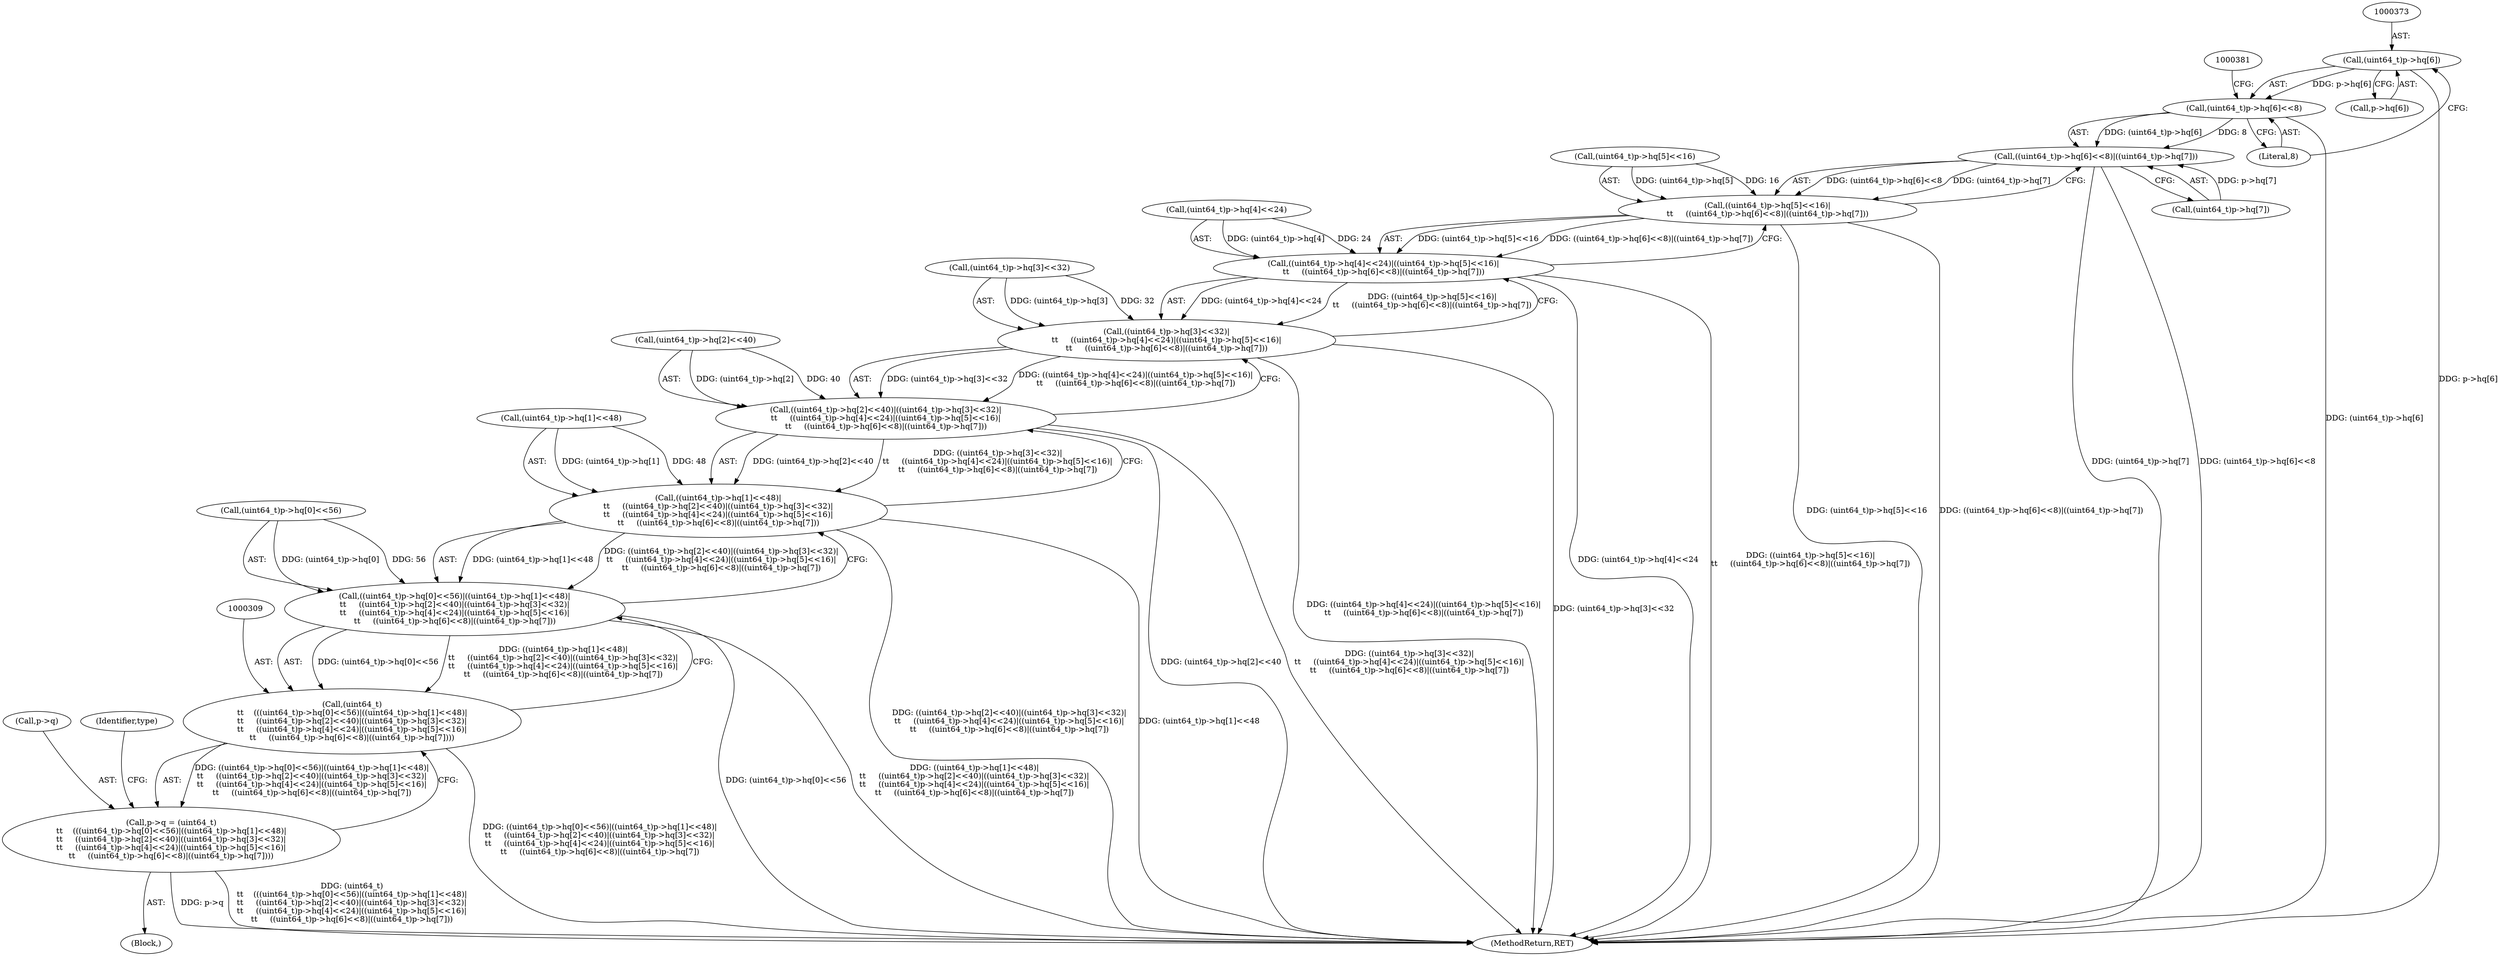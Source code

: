 digraph "0_file_27a14bc7ba285a0a5ebfdb55e54001aa11932b08@pointer" {
"1000372" [label="(Call,(uint64_t)p->hq[6])"];
"1000371" [label="(Call,(uint64_t)p->hq[6]<<8)"];
"1000370" [label="(Call,((uint64_t)p->hq[6]<<8)|((uint64_t)p->hq[7]))"];
"1000360" [label="(Call,((uint64_t)p->hq[5]<<16)|\n\t\t     ((uint64_t)p->hq[6]<<8)|((uint64_t)p->hq[7]))"];
"1000350" [label="(Call,((uint64_t)p->hq[4]<<24)|((uint64_t)p->hq[5]<<16)|\n\t\t     ((uint64_t)p->hq[6]<<8)|((uint64_t)p->hq[7]))"];
"1000340" [label="(Call,((uint64_t)p->hq[3]<<32)|\n\t\t     ((uint64_t)p->hq[4]<<24)|((uint64_t)p->hq[5]<<16)|\n\t\t     ((uint64_t)p->hq[6]<<8)|((uint64_t)p->hq[7]))"];
"1000330" [label="(Call,((uint64_t)p->hq[2]<<40)|((uint64_t)p->hq[3]<<32)|\n\t\t     ((uint64_t)p->hq[4]<<24)|((uint64_t)p->hq[5]<<16)|\n\t\t     ((uint64_t)p->hq[6]<<8)|((uint64_t)p->hq[7]))"];
"1000320" [label="(Call,((uint64_t)p->hq[1]<<48)|\n\t\t     ((uint64_t)p->hq[2]<<40)|((uint64_t)p->hq[3]<<32)|\n\t\t     ((uint64_t)p->hq[4]<<24)|((uint64_t)p->hq[5]<<16)|\n\t\t     ((uint64_t)p->hq[6]<<8)|((uint64_t)p->hq[7]))"];
"1000310" [label="(Call,((uint64_t)p->hq[0]<<56)|((uint64_t)p->hq[1]<<48)|\n\t\t     ((uint64_t)p->hq[2]<<40)|((uint64_t)p->hq[3]<<32)|\n\t\t     ((uint64_t)p->hq[4]<<24)|((uint64_t)p->hq[5]<<16)|\n\t\t     ((uint64_t)p->hq[6]<<8)|((uint64_t)p->hq[7]))"];
"1000308" [label="(Call,(uint64_t)\n\t\t    (((uint64_t)p->hq[0]<<56)|((uint64_t)p->hq[1]<<48)|\n\t\t     ((uint64_t)p->hq[2]<<40)|((uint64_t)p->hq[3]<<32)|\n\t\t     ((uint64_t)p->hq[4]<<24)|((uint64_t)p->hq[5]<<16)|\n\t\t     ((uint64_t)p->hq[6]<<8)|((uint64_t)p->hq[7])))"];
"1000304" [label="(Call,p->q = (uint64_t)\n\t\t    (((uint64_t)p->hq[0]<<56)|((uint64_t)p->hq[1]<<48)|\n\t\t     ((uint64_t)p->hq[2]<<40)|((uint64_t)p->hq[3]<<32)|\n\t\t     ((uint64_t)p->hq[4]<<24)|((uint64_t)p->hq[5]<<16)|\n\t\t     ((uint64_t)p->hq[6]<<8)|((uint64_t)p->hq[7])))"];
"1000341" [label="(Call,(uint64_t)p->hq[3]<<32)"];
"1000372" [label="(Call,(uint64_t)p->hq[6])"];
"1000351" [label="(Call,(uint64_t)p->hq[4]<<24)"];
"1000331" [label="(Call,(uint64_t)p->hq[2]<<40)"];
"1000123" [label="(Block,)"];
"1000361" [label="(Call,(uint64_t)p->hq[5]<<16)"];
"1000374" [label="(Call,p->hq[6])"];
"1000379" [label="(Literal,8)"];
"1000305" [label="(Call,p->q)"];
"1000340" [label="(Call,((uint64_t)p->hq[3]<<32)|\n\t\t     ((uint64_t)p->hq[4]<<24)|((uint64_t)p->hq[5]<<16)|\n\t\t     ((uint64_t)p->hq[6]<<8)|((uint64_t)p->hq[7]))"];
"1000389" [label="(Identifier,type)"];
"1000360" [label="(Call,((uint64_t)p->hq[5]<<16)|\n\t\t     ((uint64_t)p->hq[6]<<8)|((uint64_t)p->hq[7]))"];
"1000908" [label="(MethodReturn,RET)"];
"1000308" [label="(Call,(uint64_t)\n\t\t    (((uint64_t)p->hq[0]<<56)|((uint64_t)p->hq[1]<<48)|\n\t\t     ((uint64_t)p->hq[2]<<40)|((uint64_t)p->hq[3]<<32)|\n\t\t     ((uint64_t)p->hq[4]<<24)|((uint64_t)p->hq[5]<<16)|\n\t\t     ((uint64_t)p->hq[6]<<8)|((uint64_t)p->hq[7])))"];
"1000310" [label="(Call,((uint64_t)p->hq[0]<<56)|((uint64_t)p->hq[1]<<48)|\n\t\t     ((uint64_t)p->hq[2]<<40)|((uint64_t)p->hq[3]<<32)|\n\t\t     ((uint64_t)p->hq[4]<<24)|((uint64_t)p->hq[5]<<16)|\n\t\t     ((uint64_t)p->hq[6]<<8)|((uint64_t)p->hq[7]))"];
"1000350" [label="(Call,((uint64_t)p->hq[4]<<24)|((uint64_t)p->hq[5]<<16)|\n\t\t     ((uint64_t)p->hq[6]<<8)|((uint64_t)p->hq[7]))"];
"1000304" [label="(Call,p->q = (uint64_t)\n\t\t    (((uint64_t)p->hq[0]<<56)|((uint64_t)p->hq[1]<<48)|\n\t\t     ((uint64_t)p->hq[2]<<40)|((uint64_t)p->hq[3]<<32)|\n\t\t     ((uint64_t)p->hq[4]<<24)|((uint64_t)p->hq[5]<<16)|\n\t\t     ((uint64_t)p->hq[6]<<8)|((uint64_t)p->hq[7])))"];
"1000380" [label="(Call,(uint64_t)p->hq[7])"];
"1000371" [label="(Call,(uint64_t)p->hq[6]<<8)"];
"1000320" [label="(Call,((uint64_t)p->hq[1]<<48)|\n\t\t     ((uint64_t)p->hq[2]<<40)|((uint64_t)p->hq[3]<<32)|\n\t\t     ((uint64_t)p->hq[4]<<24)|((uint64_t)p->hq[5]<<16)|\n\t\t     ((uint64_t)p->hq[6]<<8)|((uint64_t)p->hq[7]))"];
"1000321" [label="(Call,(uint64_t)p->hq[1]<<48)"];
"1000330" [label="(Call,((uint64_t)p->hq[2]<<40)|((uint64_t)p->hq[3]<<32)|\n\t\t     ((uint64_t)p->hq[4]<<24)|((uint64_t)p->hq[5]<<16)|\n\t\t     ((uint64_t)p->hq[6]<<8)|((uint64_t)p->hq[7]))"];
"1000311" [label="(Call,(uint64_t)p->hq[0]<<56)"];
"1000370" [label="(Call,((uint64_t)p->hq[6]<<8)|((uint64_t)p->hq[7]))"];
"1000372" -> "1000371"  [label="AST: "];
"1000372" -> "1000374"  [label="CFG: "];
"1000373" -> "1000372"  [label="AST: "];
"1000374" -> "1000372"  [label="AST: "];
"1000379" -> "1000372"  [label="CFG: "];
"1000372" -> "1000908"  [label="DDG: p->hq[6]"];
"1000372" -> "1000371"  [label="DDG: p->hq[6]"];
"1000371" -> "1000370"  [label="AST: "];
"1000371" -> "1000379"  [label="CFG: "];
"1000379" -> "1000371"  [label="AST: "];
"1000381" -> "1000371"  [label="CFG: "];
"1000371" -> "1000908"  [label="DDG: (uint64_t)p->hq[6]"];
"1000371" -> "1000370"  [label="DDG: (uint64_t)p->hq[6]"];
"1000371" -> "1000370"  [label="DDG: 8"];
"1000370" -> "1000360"  [label="AST: "];
"1000370" -> "1000380"  [label="CFG: "];
"1000380" -> "1000370"  [label="AST: "];
"1000360" -> "1000370"  [label="CFG: "];
"1000370" -> "1000908"  [label="DDG: (uint64_t)p->hq[7]"];
"1000370" -> "1000908"  [label="DDG: (uint64_t)p->hq[6]<<8"];
"1000370" -> "1000360"  [label="DDG: (uint64_t)p->hq[6]<<8"];
"1000370" -> "1000360"  [label="DDG: (uint64_t)p->hq[7]"];
"1000380" -> "1000370"  [label="DDG: p->hq[7]"];
"1000360" -> "1000350"  [label="AST: "];
"1000361" -> "1000360"  [label="AST: "];
"1000350" -> "1000360"  [label="CFG: "];
"1000360" -> "1000908"  [label="DDG: (uint64_t)p->hq[5]<<16"];
"1000360" -> "1000908"  [label="DDG: ((uint64_t)p->hq[6]<<8)|((uint64_t)p->hq[7])"];
"1000360" -> "1000350"  [label="DDG: (uint64_t)p->hq[5]<<16"];
"1000360" -> "1000350"  [label="DDG: ((uint64_t)p->hq[6]<<8)|((uint64_t)p->hq[7])"];
"1000361" -> "1000360"  [label="DDG: (uint64_t)p->hq[5]"];
"1000361" -> "1000360"  [label="DDG: 16"];
"1000350" -> "1000340"  [label="AST: "];
"1000351" -> "1000350"  [label="AST: "];
"1000340" -> "1000350"  [label="CFG: "];
"1000350" -> "1000908"  [label="DDG: (uint64_t)p->hq[4]<<24"];
"1000350" -> "1000908"  [label="DDG: ((uint64_t)p->hq[5]<<16)|\n\t\t     ((uint64_t)p->hq[6]<<8)|((uint64_t)p->hq[7])"];
"1000350" -> "1000340"  [label="DDG: (uint64_t)p->hq[4]<<24"];
"1000350" -> "1000340"  [label="DDG: ((uint64_t)p->hq[5]<<16)|\n\t\t     ((uint64_t)p->hq[6]<<8)|((uint64_t)p->hq[7])"];
"1000351" -> "1000350"  [label="DDG: (uint64_t)p->hq[4]"];
"1000351" -> "1000350"  [label="DDG: 24"];
"1000340" -> "1000330"  [label="AST: "];
"1000341" -> "1000340"  [label="AST: "];
"1000330" -> "1000340"  [label="CFG: "];
"1000340" -> "1000908"  [label="DDG: ((uint64_t)p->hq[4]<<24)|((uint64_t)p->hq[5]<<16)|\n\t\t     ((uint64_t)p->hq[6]<<8)|((uint64_t)p->hq[7])"];
"1000340" -> "1000908"  [label="DDG: (uint64_t)p->hq[3]<<32"];
"1000340" -> "1000330"  [label="DDG: (uint64_t)p->hq[3]<<32"];
"1000340" -> "1000330"  [label="DDG: ((uint64_t)p->hq[4]<<24)|((uint64_t)p->hq[5]<<16)|\n\t\t     ((uint64_t)p->hq[6]<<8)|((uint64_t)p->hq[7])"];
"1000341" -> "1000340"  [label="DDG: (uint64_t)p->hq[3]"];
"1000341" -> "1000340"  [label="DDG: 32"];
"1000330" -> "1000320"  [label="AST: "];
"1000331" -> "1000330"  [label="AST: "];
"1000320" -> "1000330"  [label="CFG: "];
"1000330" -> "1000908"  [label="DDG: (uint64_t)p->hq[2]<<40"];
"1000330" -> "1000908"  [label="DDG: ((uint64_t)p->hq[3]<<32)|\n\t\t     ((uint64_t)p->hq[4]<<24)|((uint64_t)p->hq[5]<<16)|\n\t\t     ((uint64_t)p->hq[6]<<8)|((uint64_t)p->hq[7])"];
"1000330" -> "1000320"  [label="DDG: (uint64_t)p->hq[2]<<40"];
"1000330" -> "1000320"  [label="DDG: ((uint64_t)p->hq[3]<<32)|\n\t\t     ((uint64_t)p->hq[4]<<24)|((uint64_t)p->hq[5]<<16)|\n\t\t     ((uint64_t)p->hq[6]<<8)|((uint64_t)p->hq[7])"];
"1000331" -> "1000330"  [label="DDG: (uint64_t)p->hq[2]"];
"1000331" -> "1000330"  [label="DDG: 40"];
"1000320" -> "1000310"  [label="AST: "];
"1000321" -> "1000320"  [label="AST: "];
"1000310" -> "1000320"  [label="CFG: "];
"1000320" -> "1000908"  [label="DDG: ((uint64_t)p->hq[2]<<40)|((uint64_t)p->hq[3]<<32)|\n\t\t     ((uint64_t)p->hq[4]<<24)|((uint64_t)p->hq[5]<<16)|\n\t\t     ((uint64_t)p->hq[6]<<8)|((uint64_t)p->hq[7])"];
"1000320" -> "1000908"  [label="DDG: (uint64_t)p->hq[1]<<48"];
"1000320" -> "1000310"  [label="DDG: (uint64_t)p->hq[1]<<48"];
"1000320" -> "1000310"  [label="DDG: ((uint64_t)p->hq[2]<<40)|((uint64_t)p->hq[3]<<32)|\n\t\t     ((uint64_t)p->hq[4]<<24)|((uint64_t)p->hq[5]<<16)|\n\t\t     ((uint64_t)p->hq[6]<<8)|((uint64_t)p->hq[7])"];
"1000321" -> "1000320"  [label="DDG: (uint64_t)p->hq[1]"];
"1000321" -> "1000320"  [label="DDG: 48"];
"1000310" -> "1000308"  [label="AST: "];
"1000311" -> "1000310"  [label="AST: "];
"1000308" -> "1000310"  [label="CFG: "];
"1000310" -> "1000908"  [label="DDG: (uint64_t)p->hq[0]<<56"];
"1000310" -> "1000908"  [label="DDG: ((uint64_t)p->hq[1]<<48)|\n\t\t     ((uint64_t)p->hq[2]<<40)|((uint64_t)p->hq[3]<<32)|\n\t\t     ((uint64_t)p->hq[4]<<24)|((uint64_t)p->hq[5]<<16)|\n\t\t     ((uint64_t)p->hq[6]<<8)|((uint64_t)p->hq[7])"];
"1000310" -> "1000308"  [label="DDG: (uint64_t)p->hq[0]<<56"];
"1000310" -> "1000308"  [label="DDG: ((uint64_t)p->hq[1]<<48)|\n\t\t     ((uint64_t)p->hq[2]<<40)|((uint64_t)p->hq[3]<<32)|\n\t\t     ((uint64_t)p->hq[4]<<24)|((uint64_t)p->hq[5]<<16)|\n\t\t     ((uint64_t)p->hq[6]<<8)|((uint64_t)p->hq[7])"];
"1000311" -> "1000310"  [label="DDG: (uint64_t)p->hq[0]"];
"1000311" -> "1000310"  [label="DDG: 56"];
"1000308" -> "1000304"  [label="AST: "];
"1000309" -> "1000308"  [label="AST: "];
"1000304" -> "1000308"  [label="CFG: "];
"1000308" -> "1000908"  [label="DDG: ((uint64_t)p->hq[0]<<56)|((uint64_t)p->hq[1]<<48)|\n\t\t     ((uint64_t)p->hq[2]<<40)|((uint64_t)p->hq[3]<<32)|\n\t\t     ((uint64_t)p->hq[4]<<24)|((uint64_t)p->hq[5]<<16)|\n\t\t     ((uint64_t)p->hq[6]<<8)|((uint64_t)p->hq[7])"];
"1000308" -> "1000304"  [label="DDG: ((uint64_t)p->hq[0]<<56)|((uint64_t)p->hq[1]<<48)|\n\t\t     ((uint64_t)p->hq[2]<<40)|((uint64_t)p->hq[3]<<32)|\n\t\t     ((uint64_t)p->hq[4]<<24)|((uint64_t)p->hq[5]<<16)|\n\t\t     ((uint64_t)p->hq[6]<<8)|((uint64_t)p->hq[7])"];
"1000304" -> "1000123"  [label="AST: "];
"1000305" -> "1000304"  [label="AST: "];
"1000389" -> "1000304"  [label="CFG: "];
"1000304" -> "1000908"  [label="DDG: p->q"];
"1000304" -> "1000908"  [label="DDG: (uint64_t)\n\t\t    (((uint64_t)p->hq[0]<<56)|((uint64_t)p->hq[1]<<48)|\n\t\t     ((uint64_t)p->hq[2]<<40)|((uint64_t)p->hq[3]<<32)|\n\t\t     ((uint64_t)p->hq[4]<<24)|((uint64_t)p->hq[5]<<16)|\n\t\t     ((uint64_t)p->hq[6]<<8)|((uint64_t)p->hq[7]))"];
}
